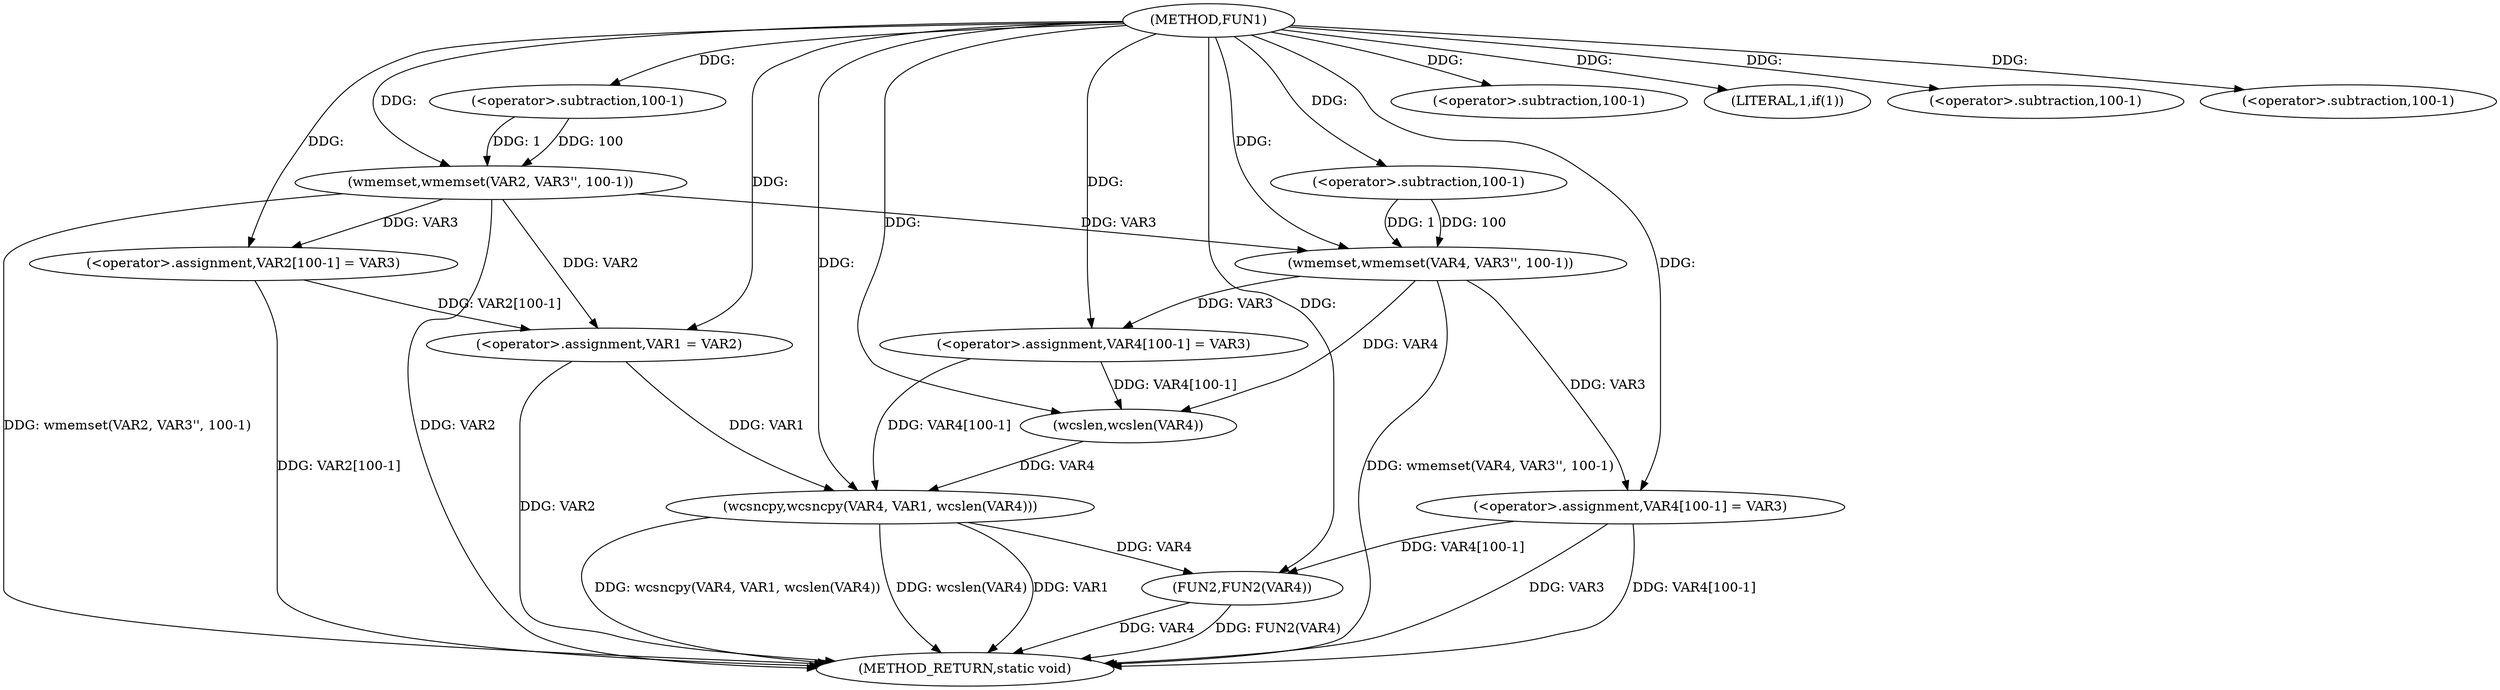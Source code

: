 digraph FUN1 {  
"1000100" [label = "(METHOD,FUN1)" ]
"1000152" [label = "(METHOD_RETURN,static void)" ]
"1000104" [label = "(wmemset,wmemset(VAR2, VAR3'', 100-1))" ]
"1000107" [label = "(<operator>.subtraction,100-1)" ]
"1000110" [label = "(<operator>.assignment,VAR2[100-1] = VAR3)" ]
"1000113" [label = "(<operator>.subtraction,100-1)" ]
"1000118" [label = "(LITERAL,1,if(1))" ]
"1000120" [label = "(<operator>.assignment,VAR1 = VAR2)" ]
"1000125" [label = "(wmemset,wmemset(VAR4, VAR3'', 100-1))" ]
"1000128" [label = "(<operator>.subtraction,100-1)" ]
"1000131" [label = "(<operator>.assignment,VAR4[100-1] = VAR3)" ]
"1000134" [label = "(<operator>.subtraction,100-1)" ]
"1000138" [label = "(wcsncpy,wcsncpy(VAR4, VAR1, wcslen(VAR4)))" ]
"1000141" [label = "(wcslen,wcslen(VAR4))" ]
"1000143" [label = "(<operator>.assignment,VAR4[100-1] = VAR3)" ]
"1000146" [label = "(<operator>.subtraction,100-1)" ]
"1000150" [label = "(FUN2,FUN2(VAR4))" ]
  "1000125" -> "1000152"  [ label = "DDG: wmemset(VAR4, VAR3'', 100-1)"] 
  "1000150" -> "1000152"  [ label = "DDG: VAR4"] 
  "1000104" -> "1000152"  [ label = "DDG: wmemset(VAR2, VAR3'', 100-1)"] 
  "1000104" -> "1000152"  [ label = "DDG: VAR2"] 
  "1000138" -> "1000152"  [ label = "DDG: wcslen(VAR4)"] 
  "1000138" -> "1000152"  [ label = "DDG: VAR1"] 
  "1000143" -> "1000152"  [ label = "DDG: VAR4[100-1]"] 
  "1000143" -> "1000152"  [ label = "DDG: VAR3"] 
  "1000150" -> "1000152"  [ label = "DDG: FUN2(VAR4)"] 
  "1000138" -> "1000152"  [ label = "DDG: wcsncpy(VAR4, VAR1, wcslen(VAR4))"] 
  "1000110" -> "1000152"  [ label = "DDG: VAR2[100-1]"] 
  "1000120" -> "1000152"  [ label = "DDG: VAR2"] 
  "1000100" -> "1000104"  [ label = "DDG: "] 
  "1000107" -> "1000104"  [ label = "DDG: 100"] 
  "1000107" -> "1000104"  [ label = "DDG: 1"] 
  "1000100" -> "1000107"  [ label = "DDG: "] 
  "1000104" -> "1000110"  [ label = "DDG: VAR3"] 
  "1000100" -> "1000110"  [ label = "DDG: "] 
  "1000100" -> "1000113"  [ label = "DDG: "] 
  "1000100" -> "1000118"  [ label = "DDG: "] 
  "1000104" -> "1000120"  [ label = "DDG: VAR2"] 
  "1000110" -> "1000120"  [ label = "DDG: VAR2[100-1]"] 
  "1000100" -> "1000120"  [ label = "DDG: "] 
  "1000100" -> "1000125"  [ label = "DDG: "] 
  "1000104" -> "1000125"  [ label = "DDG: VAR3"] 
  "1000128" -> "1000125"  [ label = "DDG: 100"] 
  "1000128" -> "1000125"  [ label = "DDG: 1"] 
  "1000100" -> "1000128"  [ label = "DDG: "] 
  "1000125" -> "1000131"  [ label = "DDG: VAR3"] 
  "1000100" -> "1000131"  [ label = "DDG: "] 
  "1000100" -> "1000134"  [ label = "DDG: "] 
  "1000141" -> "1000138"  [ label = "DDG: VAR4"] 
  "1000131" -> "1000138"  [ label = "DDG: VAR4[100-1]"] 
  "1000100" -> "1000138"  [ label = "DDG: "] 
  "1000120" -> "1000138"  [ label = "DDG: VAR1"] 
  "1000125" -> "1000141"  [ label = "DDG: VAR4"] 
  "1000131" -> "1000141"  [ label = "DDG: VAR4[100-1]"] 
  "1000100" -> "1000141"  [ label = "DDG: "] 
  "1000100" -> "1000143"  [ label = "DDG: "] 
  "1000125" -> "1000143"  [ label = "DDG: VAR3"] 
  "1000100" -> "1000146"  [ label = "DDG: "] 
  "1000138" -> "1000150"  [ label = "DDG: VAR4"] 
  "1000143" -> "1000150"  [ label = "DDG: VAR4[100-1]"] 
  "1000100" -> "1000150"  [ label = "DDG: "] 
}
